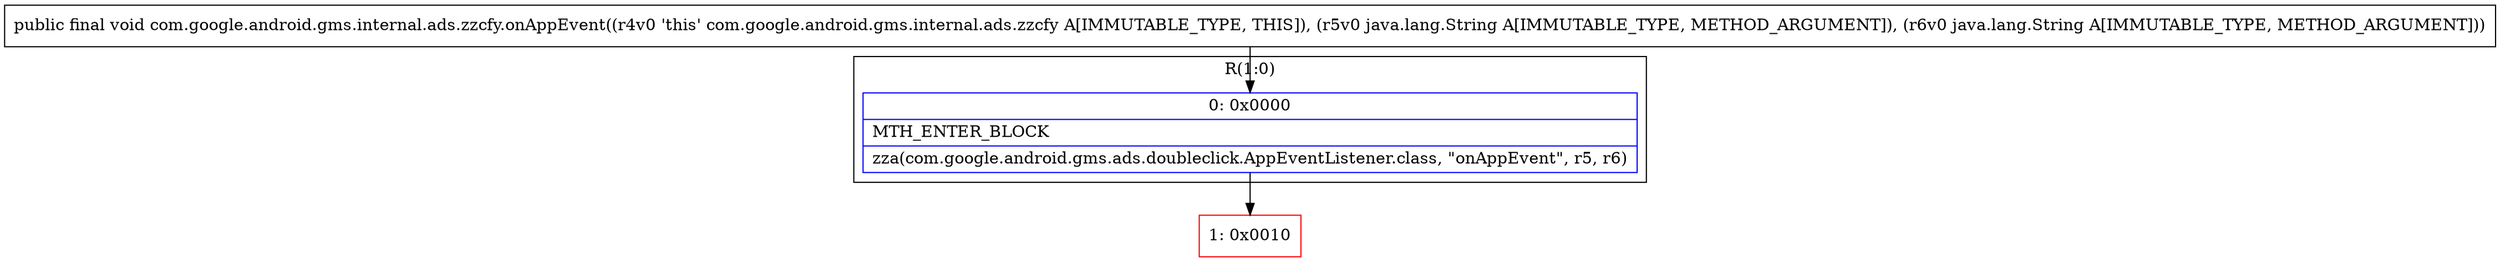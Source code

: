 digraph "CFG forcom.google.android.gms.internal.ads.zzcfy.onAppEvent(Ljava\/lang\/String;Ljava\/lang\/String;)V" {
subgraph cluster_Region_1652352540 {
label = "R(1:0)";
node [shape=record,color=blue];
Node_0 [shape=record,label="{0\:\ 0x0000|MTH_ENTER_BLOCK\l|zza(com.google.android.gms.ads.doubleclick.AppEventListener.class, \"onAppEvent\", r5, r6)\l}"];
}
Node_1 [shape=record,color=red,label="{1\:\ 0x0010}"];
MethodNode[shape=record,label="{public final void com.google.android.gms.internal.ads.zzcfy.onAppEvent((r4v0 'this' com.google.android.gms.internal.ads.zzcfy A[IMMUTABLE_TYPE, THIS]), (r5v0 java.lang.String A[IMMUTABLE_TYPE, METHOD_ARGUMENT]), (r6v0 java.lang.String A[IMMUTABLE_TYPE, METHOD_ARGUMENT])) }"];
MethodNode -> Node_0;
Node_0 -> Node_1;
}

